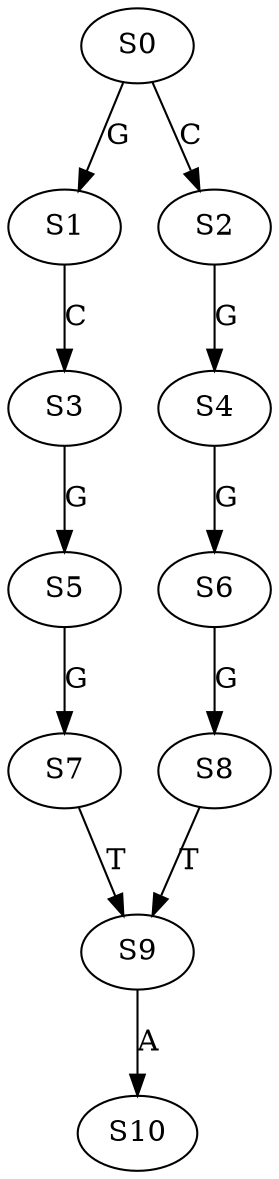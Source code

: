 strict digraph  {
	S0 -> S1 [ label = G ];
	S0 -> S2 [ label = C ];
	S1 -> S3 [ label = C ];
	S2 -> S4 [ label = G ];
	S3 -> S5 [ label = G ];
	S4 -> S6 [ label = G ];
	S5 -> S7 [ label = G ];
	S6 -> S8 [ label = G ];
	S7 -> S9 [ label = T ];
	S8 -> S9 [ label = T ];
	S9 -> S10 [ label = A ];
}

